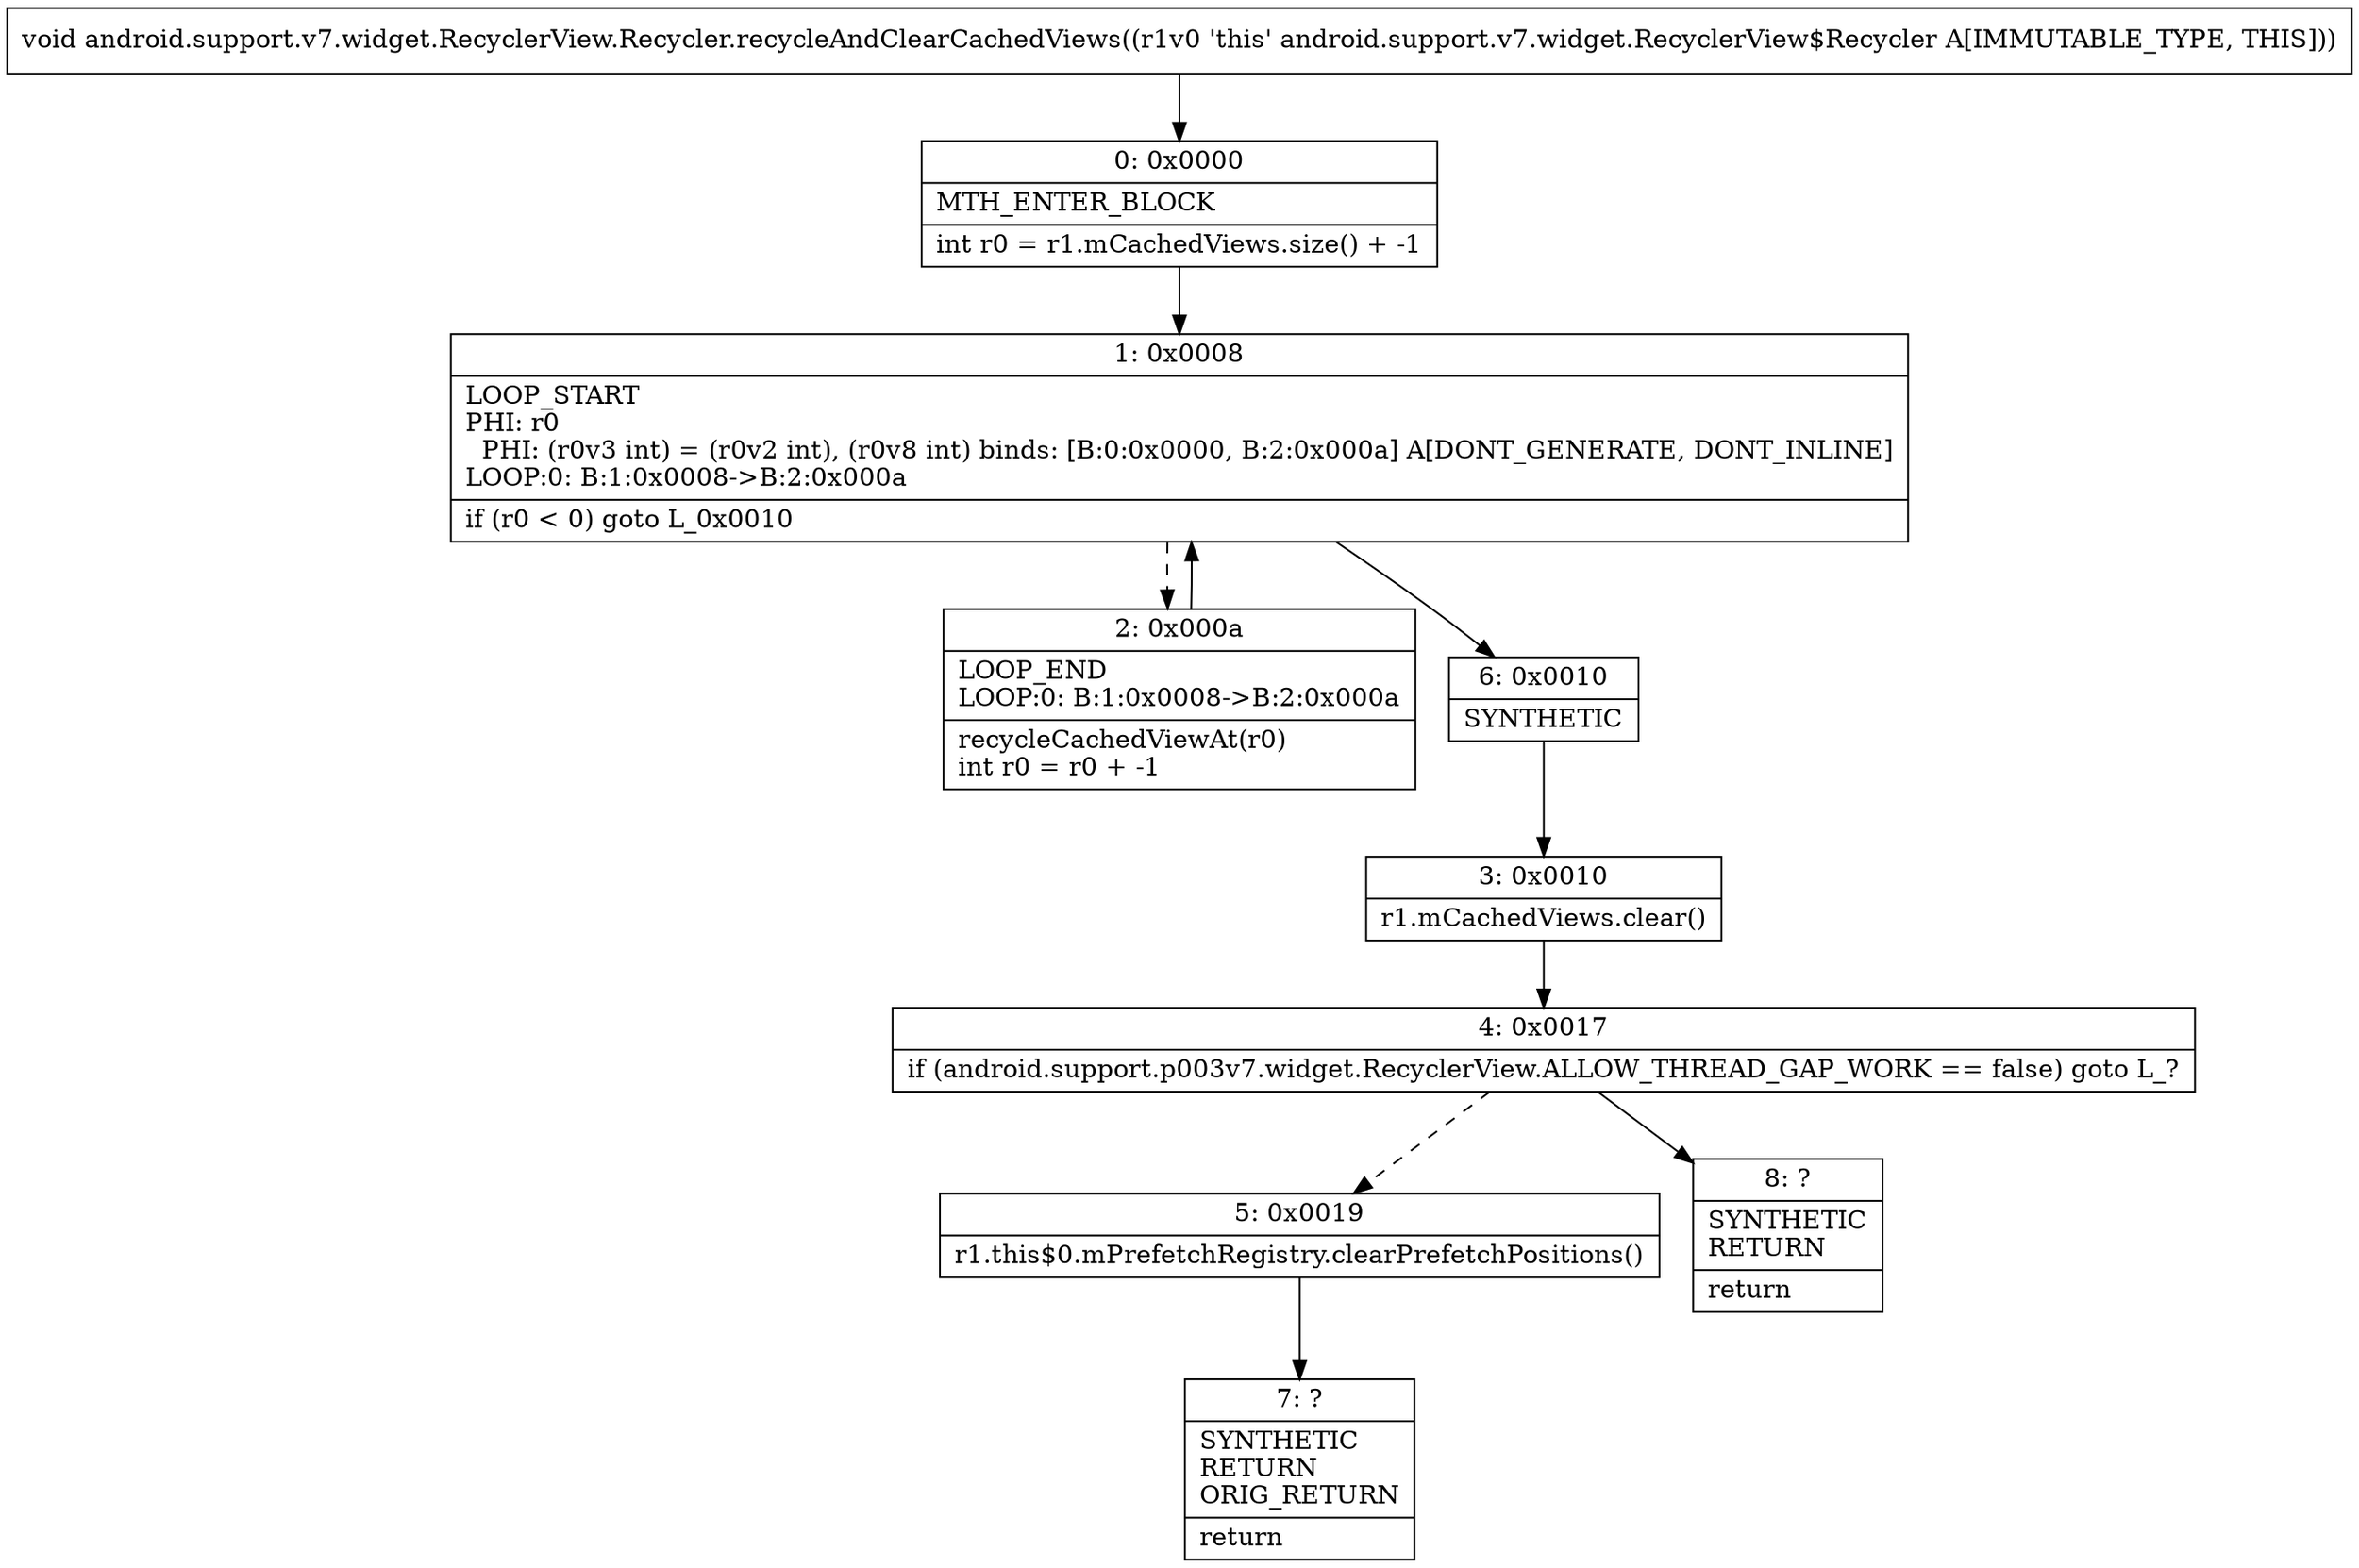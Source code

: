 digraph "CFG forandroid.support.v7.widget.RecyclerView.Recycler.recycleAndClearCachedViews()V" {
Node_0 [shape=record,label="{0\:\ 0x0000|MTH_ENTER_BLOCK\l|int r0 = r1.mCachedViews.size() + \-1\l}"];
Node_1 [shape=record,label="{1\:\ 0x0008|LOOP_START\lPHI: r0 \l  PHI: (r0v3 int) = (r0v2 int), (r0v8 int) binds: [B:0:0x0000, B:2:0x000a] A[DONT_GENERATE, DONT_INLINE]\lLOOP:0: B:1:0x0008\-\>B:2:0x000a\l|if (r0 \< 0) goto L_0x0010\l}"];
Node_2 [shape=record,label="{2\:\ 0x000a|LOOP_END\lLOOP:0: B:1:0x0008\-\>B:2:0x000a\l|recycleCachedViewAt(r0)\lint r0 = r0 + \-1\l}"];
Node_3 [shape=record,label="{3\:\ 0x0010|r1.mCachedViews.clear()\l}"];
Node_4 [shape=record,label="{4\:\ 0x0017|if (android.support.p003v7.widget.RecyclerView.ALLOW_THREAD_GAP_WORK == false) goto L_?\l}"];
Node_5 [shape=record,label="{5\:\ 0x0019|r1.this$0.mPrefetchRegistry.clearPrefetchPositions()\l}"];
Node_6 [shape=record,label="{6\:\ 0x0010|SYNTHETIC\l}"];
Node_7 [shape=record,label="{7\:\ ?|SYNTHETIC\lRETURN\lORIG_RETURN\l|return\l}"];
Node_8 [shape=record,label="{8\:\ ?|SYNTHETIC\lRETURN\l|return\l}"];
MethodNode[shape=record,label="{void android.support.v7.widget.RecyclerView.Recycler.recycleAndClearCachedViews((r1v0 'this' android.support.v7.widget.RecyclerView$Recycler A[IMMUTABLE_TYPE, THIS])) }"];
MethodNode -> Node_0;
Node_0 -> Node_1;
Node_1 -> Node_2[style=dashed];
Node_1 -> Node_6;
Node_2 -> Node_1;
Node_3 -> Node_4;
Node_4 -> Node_5[style=dashed];
Node_4 -> Node_8;
Node_5 -> Node_7;
Node_6 -> Node_3;
}

